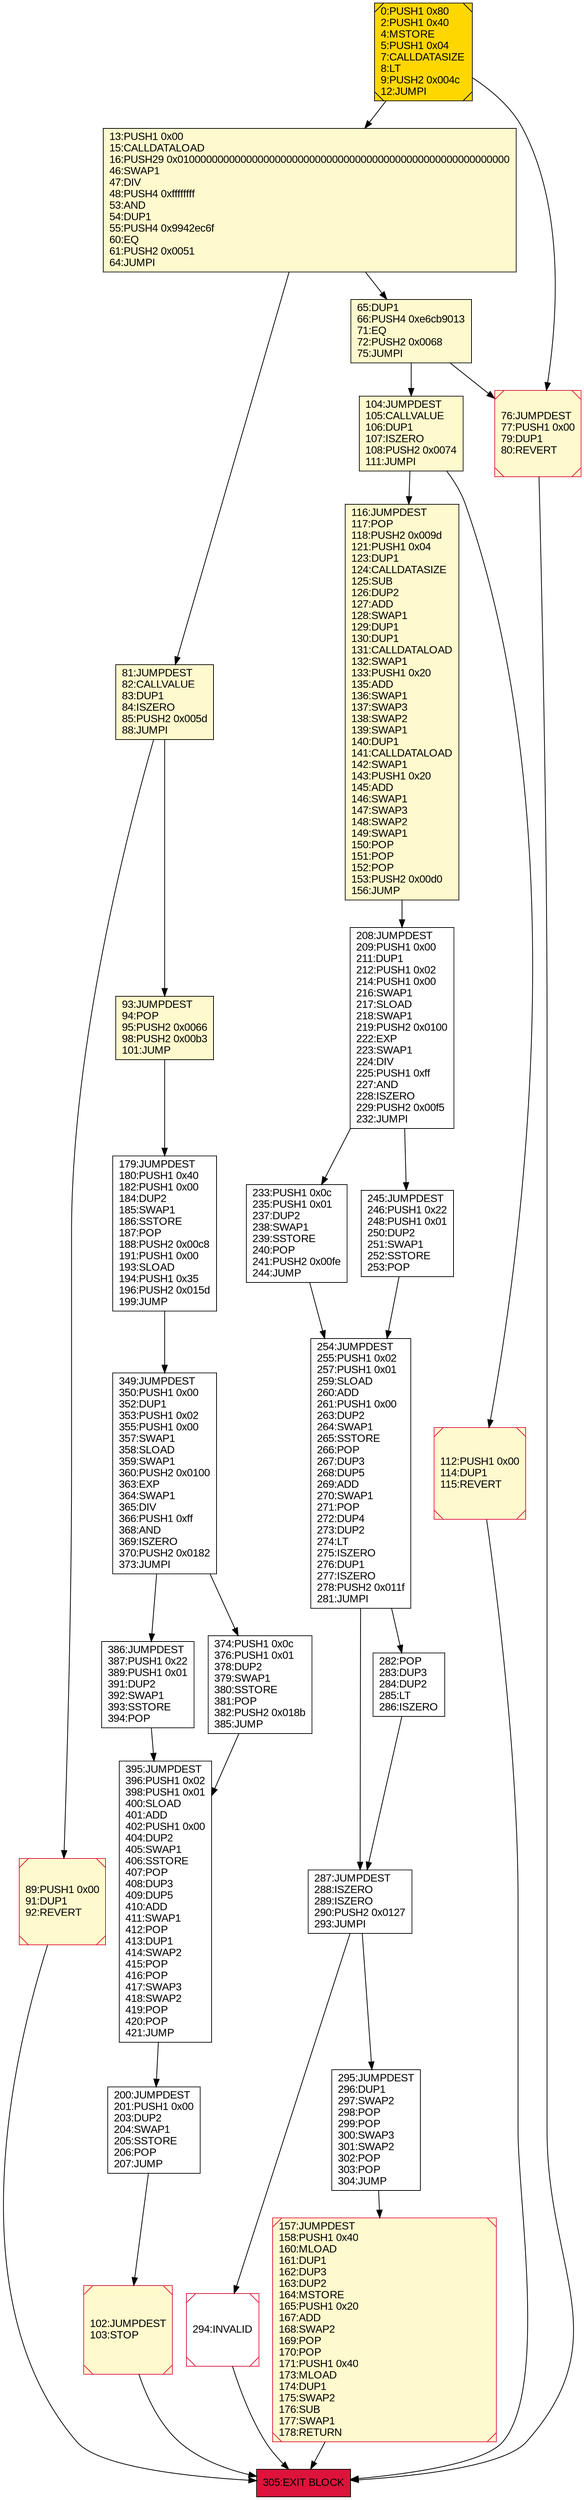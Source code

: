 digraph G {
	node [color=black fillcolor=white fontcolor=black fontname=arial shape=box style=filled]
	bgcolor=transparent
	rankdir=UD
	0 [label="0:PUSH1 0x80\l2:PUSH1 0x40\l4:MSTORE\l5:PUSH1 0x04\l7:CALLDATASIZE\l8:LT\l9:PUSH2 0x004c\l12:JUMPI\l" fillcolor=gold shape=Msquare]
	13 [label="13:PUSH1 0x00\l15:CALLDATALOAD\l16:PUSH29 0x0100000000000000000000000000000000000000000000000000000000\l46:SWAP1\l47:DIV\l48:PUSH4 0xffffffff\l53:AND\l54:DUP1\l55:PUSH4 0x9942ec6f\l60:EQ\l61:PUSH2 0x0051\l64:JUMPI\l" fillcolor=lemonchiffon]
	65 [label="65:DUP1\l66:PUSH4 0xe6cb9013\l71:EQ\l72:PUSH2 0x0068\l75:JUMPI\l" fillcolor=lemonchiffon]
	76 [label="76:JUMPDEST\l77:PUSH1 0x00\l79:DUP1\l80:REVERT\l" color=crimson fillcolor=lemonchiffon shape=Msquare]
	81 [label="81:JUMPDEST\l82:CALLVALUE\l83:DUP1\l84:ISZERO\l85:PUSH2 0x005d\l88:JUMPI\l" fillcolor=lemonchiffon]
	89 [label="89:PUSH1 0x00\l91:DUP1\l92:REVERT\l" color=crimson fillcolor=lemonchiffon shape=Msquare]
	93 [label="93:JUMPDEST\l94:POP\l95:PUSH2 0x0066\l98:PUSH2 0x00b3\l101:JUMP\l" fillcolor=lemonchiffon]
	102 [label="102:JUMPDEST\l103:STOP\l" color=crimson fillcolor=lemonchiffon shape=Msquare]
	104 [label="104:JUMPDEST\l105:CALLVALUE\l106:DUP1\l107:ISZERO\l108:PUSH2 0x0074\l111:JUMPI\l" fillcolor=lemonchiffon]
	112 [label="112:PUSH1 0x00\l114:DUP1\l115:REVERT\l" color=crimson fillcolor=lemonchiffon shape=Msquare]
	116 [label="116:JUMPDEST\l117:POP\l118:PUSH2 0x009d\l121:PUSH1 0x04\l123:DUP1\l124:CALLDATASIZE\l125:SUB\l126:DUP2\l127:ADD\l128:SWAP1\l129:DUP1\l130:DUP1\l131:CALLDATALOAD\l132:SWAP1\l133:PUSH1 0x20\l135:ADD\l136:SWAP1\l137:SWAP3\l138:SWAP2\l139:SWAP1\l140:DUP1\l141:CALLDATALOAD\l142:SWAP1\l143:PUSH1 0x20\l145:ADD\l146:SWAP1\l147:SWAP3\l148:SWAP2\l149:SWAP1\l150:POP\l151:POP\l152:POP\l153:PUSH2 0x00d0\l156:JUMP\l" fillcolor=lemonchiffon]
	157 [label="157:JUMPDEST\l158:PUSH1 0x40\l160:MLOAD\l161:DUP1\l162:DUP3\l163:DUP2\l164:MSTORE\l165:PUSH1 0x20\l167:ADD\l168:SWAP2\l169:POP\l170:POP\l171:PUSH1 0x40\l173:MLOAD\l174:DUP1\l175:SWAP2\l176:SUB\l177:SWAP1\l178:RETURN\l" color=crimson fillcolor=lemonchiffon shape=Msquare]
	179 [label="179:JUMPDEST\l180:PUSH1 0x40\l182:PUSH1 0x00\l184:DUP2\l185:SWAP1\l186:SSTORE\l187:POP\l188:PUSH2 0x00c8\l191:PUSH1 0x00\l193:SLOAD\l194:PUSH1 0x35\l196:PUSH2 0x015d\l199:JUMP\l"]
	200 [label="200:JUMPDEST\l201:PUSH1 0x00\l203:DUP2\l204:SWAP1\l205:SSTORE\l206:POP\l207:JUMP\l"]
	208 [label="208:JUMPDEST\l209:PUSH1 0x00\l211:DUP1\l212:PUSH1 0x02\l214:PUSH1 0x00\l216:SWAP1\l217:SLOAD\l218:SWAP1\l219:PUSH2 0x0100\l222:EXP\l223:SWAP1\l224:DIV\l225:PUSH1 0xff\l227:AND\l228:ISZERO\l229:PUSH2 0x00f5\l232:JUMPI\l"]
	233 [label="233:PUSH1 0x0c\l235:PUSH1 0x01\l237:DUP2\l238:SWAP1\l239:SSTORE\l240:POP\l241:PUSH2 0x00fe\l244:JUMP\l"]
	245 [label="245:JUMPDEST\l246:PUSH1 0x22\l248:PUSH1 0x01\l250:DUP2\l251:SWAP1\l252:SSTORE\l253:POP\l"]
	254 [label="254:JUMPDEST\l255:PUSH1 0x02\l257:PUSH1 0x01\l259:SLOAD\l260:ADD\l261:PUSH1 0x00\l263:DUP2\l264:SWAP1\l265:SSTORE\l266:POP\l267:DUP3\l268:DUP5\l269:ADD\l270:SWAP1\l271:POP\l272:DUP4\l273:DUP2\l274:LT\l275:ISZERO\l276:DUP1\l277:ISZERO\l278:PUSH2 0x011f\l281:JUMPI\l"]
	282 [label="282:POP\l283:DUP3\l284:DUP2\l285:LT\l286:ISZERO\l"]
	287 [label="287:JUMPDEST\l288:ISZERO\l289:ISZERO\l290:PUSH2 0x0127\l293:JUMPI\l"]
	294 [label="294:INVALID\l" color=crimson shape=Msquare]
	295 [label="295:JUMPDEST\l296:DUP1\l297:SWAP2\l298:POP\l299:POP\l300:SWAP3\l301:SWAP2\l302:POP\l303:POP\l304:JUMP\l"]
	305 [label="305:EXIT BLOCK\l" fillcolor=crimson]
	349 [label="349:JUMPDEST\l350:PUSH1 0x00\l352:DUP1\l353:PUSH1 0x02\l355:PUSH1 0x00\l357:SWAP1\l358:SLOAD\l359:SWAP1\l360:PUSH2 0x0100\l363:EXP\l364:SWAP1\l365:DIV\l366:PUSH1 0xff\l368:AND\l369:ISZERO\l370:PUSH2 0x0182\l373:JUMPI\l"]
	374 [label="374:PUSH1 0x0c\l376:PUSH1 0x01\l378:DUP2\l379:SWAP1\l380:SSTORE\l381:POP\l382:PUSH2 0x018b\l385:JUMP\l"]
	386 [label="386:JUMPDEST\l387:PUSH1 0x22\l389:PUSH1 0x01\l391:DUP2\l392:SWAP1\l393:SSTORE\l394:POP\l"]
	395 [label="395:JUMPDEST\l396:PUSH1 0x02\l398:PUSH1 0x01\l400:SLOAD\l401:ADD\l402:PUSH1 0x00\l404:DUP2\l405:SWAP1\l406:SSTORE\l407:POP\l408:DUP3\l409:DUP5\l410:ADD\l411:SWAP1\l412:POP\l413:DUP1\l414:SWAP2\l415:POP\l416:POP\l417:SWAP3\l418:SWAP2\l419:POP\l420:POP\l421:JUMP\l"]
	0 -> 76
	0 -> 13
	13 -> 81
	13 -> 65
	65 -> 104
	65 -> 76
	76 -> 305
	81 -> 93
	81 -> 89
	89 -> 305
	93 -> 179
	102 -> 305
	104 -> 116
	104 -> 112
	112 -> 305
	116 -> 208
	157 -> 305
	179 -> 349
	200 -> 102
	208 -> 245
	208 -> 233
	233 -> 254
	245 -> 254
	254 -> 287
	254 -> 282
	282 -> 287
	287 -> 295
	287 -> 294
	294 -> 305
	295 -> 157
	349 -> 386
	349 -> 374
	374 -> 395
	386 -> 395
	395 -> 200
}
